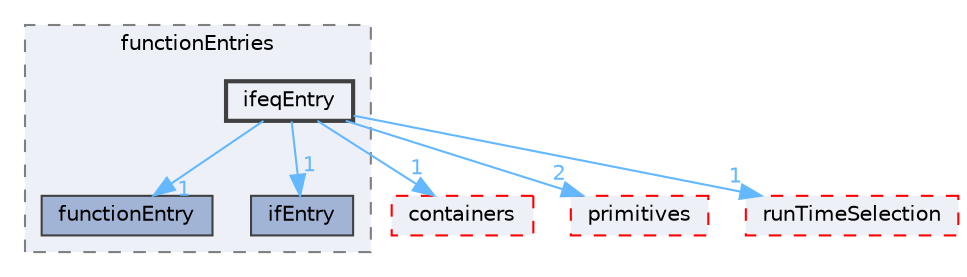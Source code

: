 digraph "src/OpenFOAM/db/dictionary/functionEntries/ifeqEntry"
{
 // LATEX_PDF_SIZE
  bgcolor="transparent";
  edge [fontname=Helvetica,fontsize=10,labelfontname=Helvetica,labelfontsize=10];
  node [fontname=Helvetica,fontsize=10,shape=box,height=0.2,width=0.4];
  compound=true
  subgraph clusterdir_02d80f093374efbc333e223ddfd028a9 {
    graph [ bgcolor="#edf0f7", pencolor="grey50", label="functionEntries", fontname=Helvetica,fontsize=10 style="filled,dashed", URL="dir_02d80f093374efbc333e223ddfd028a9.html",tooltip=""]
  dir_93ae320f13f2b5009a9bc00443e35e66 [label="functionEntry", fillcolor="#a2b4d6", color="grey25", style="filled", URL="dir_93ae320f13f2b5009a9bc00443e35e66.html",tooltip=""];
  dir_e1f91c38c1dcfb9172193bc940f0f631 [label="ifEntry", fillcolor="#a2b4d6", color="grey25", style="filled", URL="dir_e1f91c38c1dcfb9172193bc940f0f631.html",tooltip=""];
  dir_6052bdb7d5023dde0aed3053cfe5fd5e [label="ifeqEntry", fillcolor="#edf0f7", color="grey25", style="filled,bold", URL="dir_6052bdb7d5023dde0aed3053cfe5fd5e.html",tooltip=""];
  }
  dir_19d0872053bde092be81d7fe3f56cbf7 [label="containers", fillcolor="#edf0f7", color="red", style="filled,dashed", URL="dir_19d0872053bde092be81d7fe3f56cbf7.html",tooltip=""];
  dir_3e50f45338116b169052b428016851aa [label="primitives", fillcolor="#edf0f7", color="red", style="filled,dashed", URL="dir_3e50f45338116b169052b428016851aa.html",tooltip=""];
  dir_97107bb83a2a5bbfad7ddd584e3f301c [label="runTimeSelection", fillcolor="#edf0f7", color="red", style="filled,dashed", URL="dir_97107bb83a2a5bbfad7ddd584e3f301c.html",tooltip=""];
  dir_6052bdb7d5023dde0aed3053cfe5fd5e->dir_19d0872053bde092be81d7fe3f56cbf7 [headlabel="1", labeldistance=1.5 headhref="dir_001782_000669.html" href="dir_001782_000669.html" color="steelblue1" fontcolor="steelblue1"];
  dir_6052bdb7d5023dde0aed3053cfe5fd5e->dir_3e50f45338116b169052b428016851aa [headlabel="2", labeldistance=1.5 headhref="dir_001782_003069.html" href="dir_001782_003069.html" color="steelblue1" fontcolor="steelblue1"];
  dir_6052bdb7d5023dde0aed3053cfe5fd5e->dir_93ae320f13f2b5009a9bc00443e35e66 [headlabel="1", labeldistance=1.5 headhref="dir_001782_001513.html" href="dir_001782_001513.html" color="steelblue1" fontcolor="steelblue1"];
  dir_6052bdb7d5023dde0aed3053cfe5fd5e->dir_97107bb83a2a5bbfad7ddd584e3f301c [headlabel="1", labeldistance=1.5 headhref="dir_001782_003384.html" href="dir_001782_003384.html" color="steelblue1" fontcolor="steelblue1"];
  dir_6052bdb7d5023dde0aed3053cfe5fd5e->dir_e1f91c38c1dcfb9172193bc940f0f631 [headlabel="1", labeldistance=1.5 headhref="dir_001782_001781.html" href="dir_001782_001781.html" color="steelblue1" fontcolor="steelblue1"];
}
